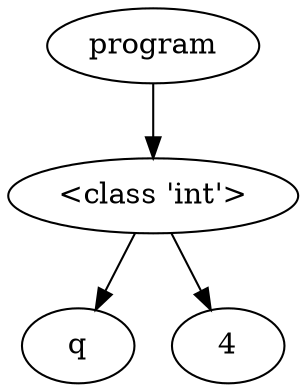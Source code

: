 digraph G { 
"<AST.AST object at 0x000001C6D53F2FD0> (0)"[label="program"]
"<AST.ASTDataType object at 0x000001C6D53F2730> (1)"[label="<class 'int'>"]
"<AST.AST object at 0x000001C6D53F2FD0> (0)"->"<AST.ASTDataType object at 0x000001C6D53F2730> (1)"
"<AST.ASTDataType object at 0x000001C6D53F2730> (1)"[label="<class 'int'>"]
"<AST.ASTVariable object at 0x000001C6D53F2E80> (2)"[label="q"]
"<AST.ASTDataType object at 0x000001C6D53F2730> (1)"->"<AST.ASTVariable object at 0x000001C6D53F2E80> (2)"
"<AST.AST object at 0x000001C6D53F2D00> (2)"[label="4"]
"<AST.ASTDataType object at 0x000001C6D53F2730> (1)"->"<AST.AST object at 0x000001C6D53F2D00> (2)"
}